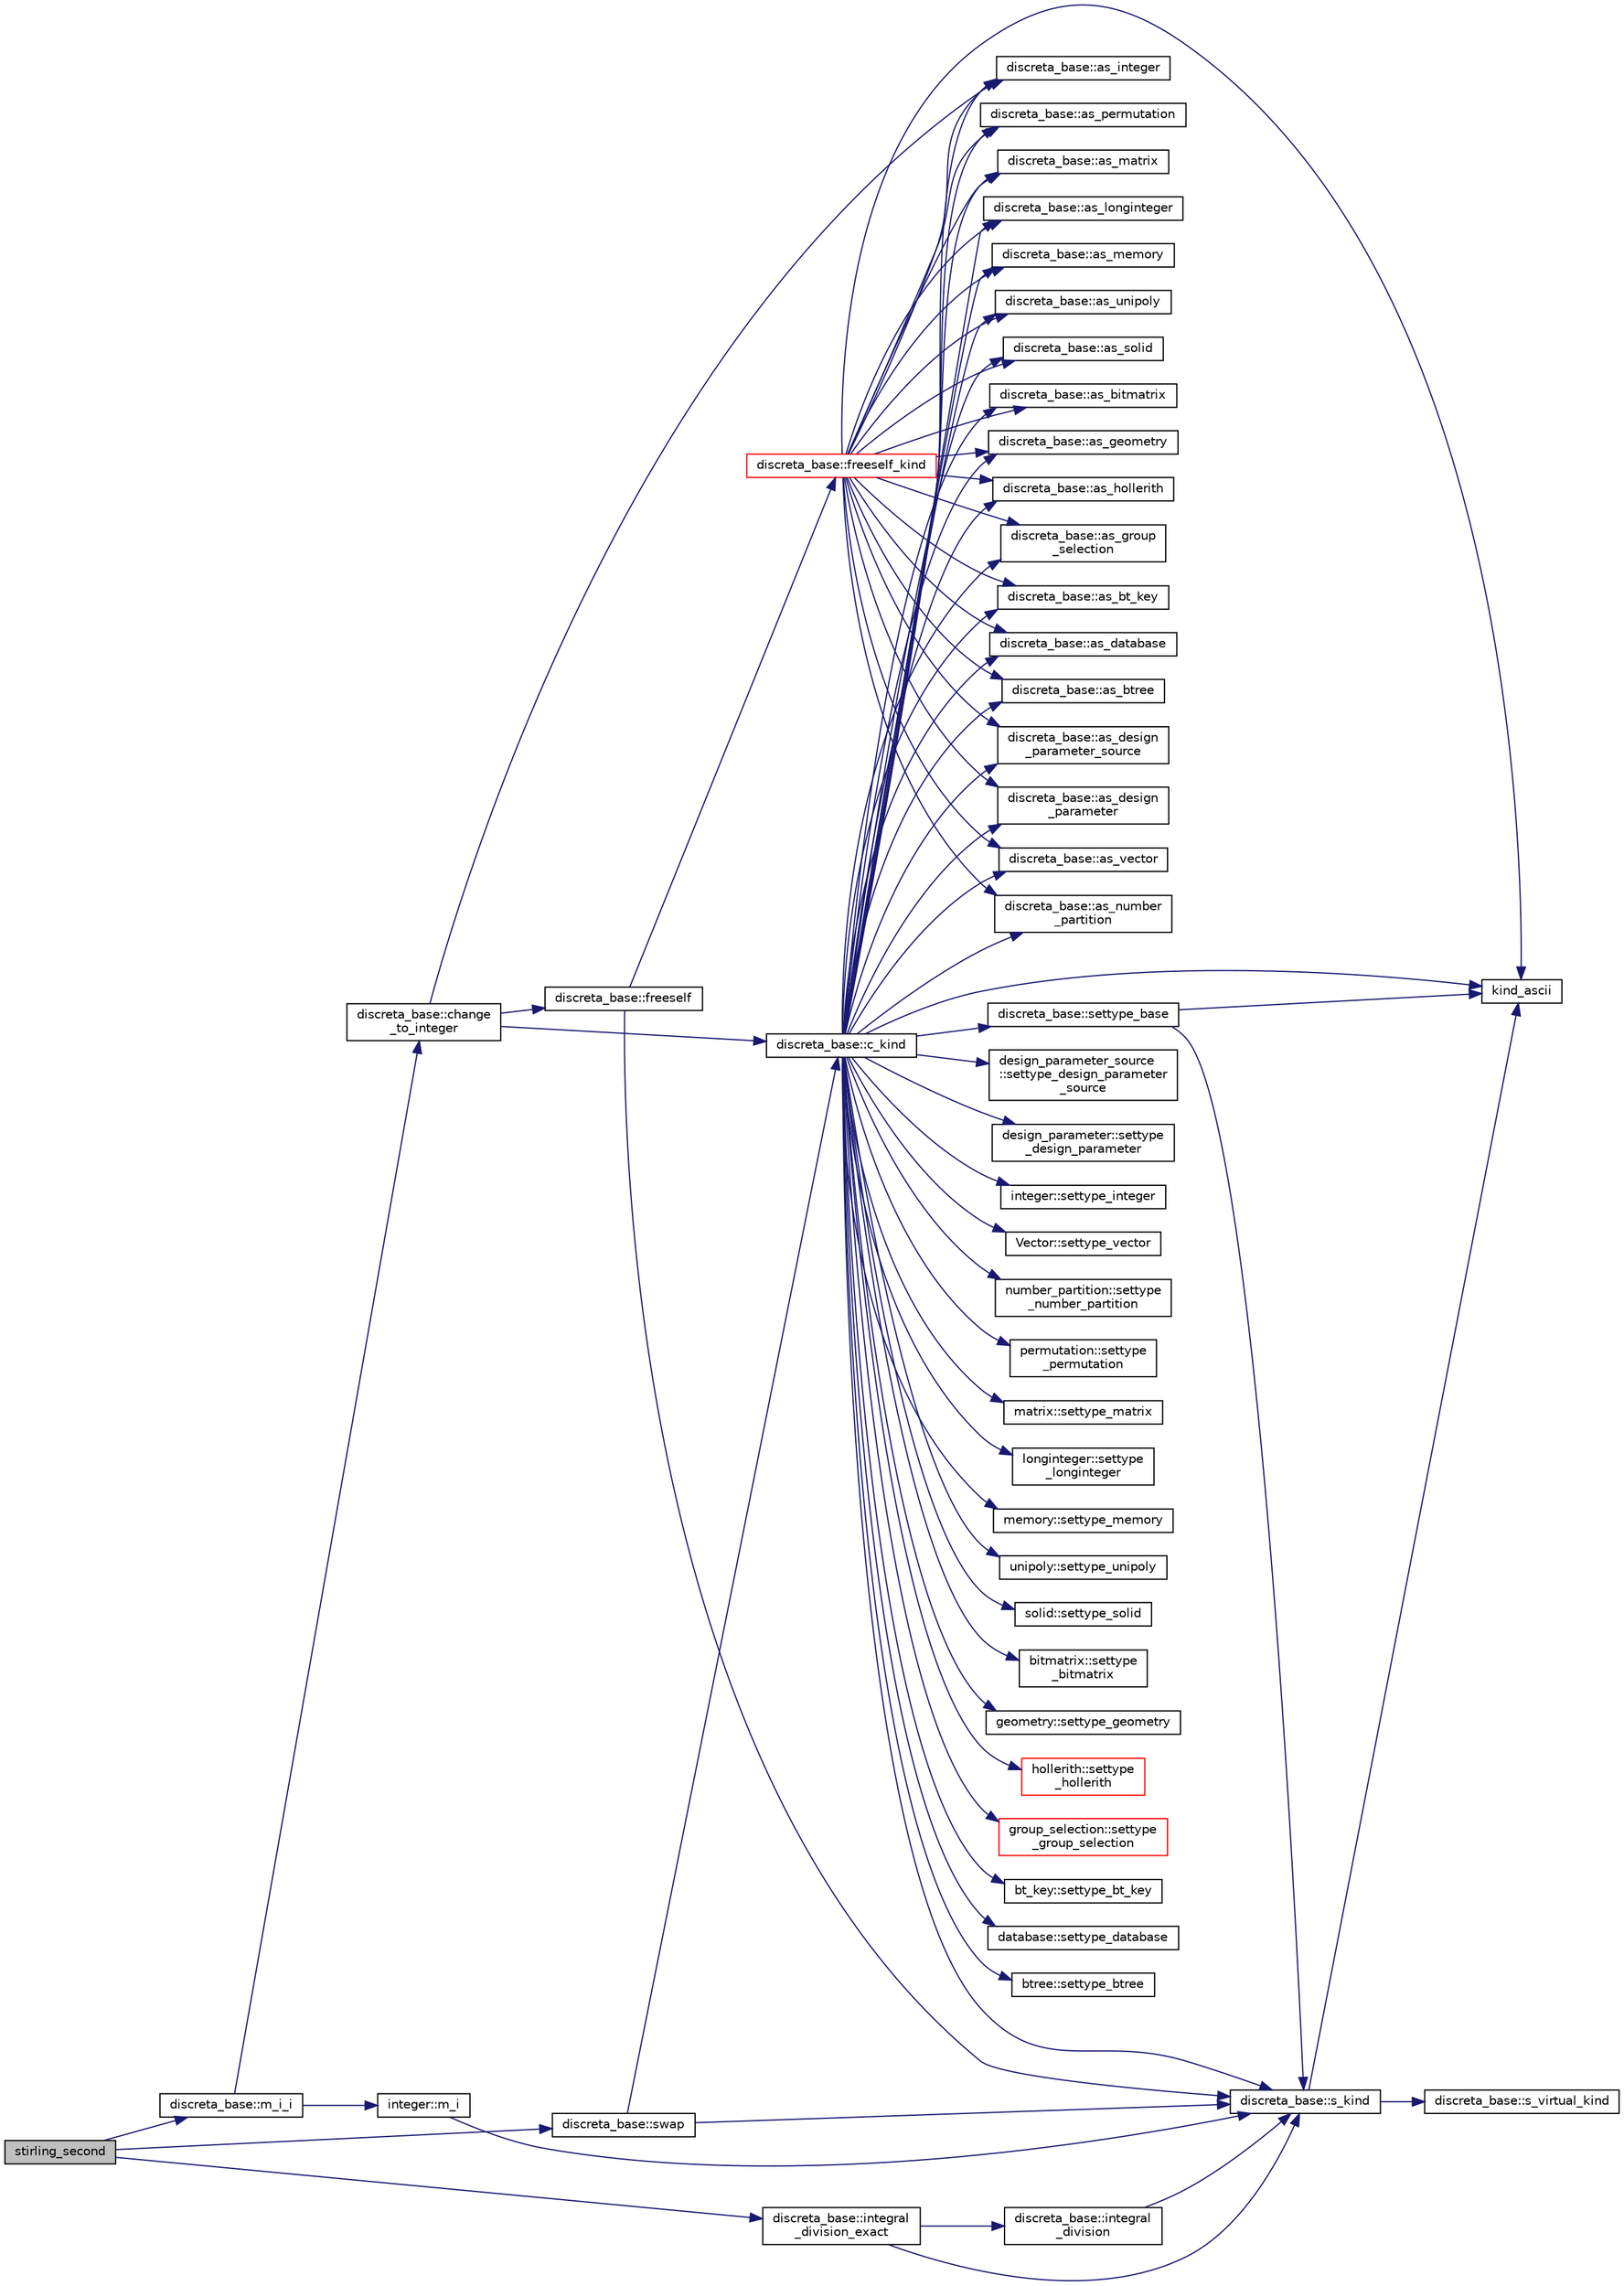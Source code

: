 digraph "stirling_second"
{
  edge [fontname="Helvetica",fontsize="10",labelfontname="Helvetica",labelfontsize="10"];
  node [fontname="Helvetica",fontsize="10",shape=record];
  rankdir="LR";
  Node4092 [label="stirling_second",height=0.2,width=0.4,color="black", fillcolor="grey75", style="filled", fontcolor="black"];
  Node4092 -> Node4093 [color="midnightblue",fontsize="10",style="solid",fontname="Helvetica"];
  Node4093 [label="discreta_base::m_i_i",height=0.2,width=0.4,color="black", fillcolor="white", style="filled",URL="$d7/d71/classdiscreta__base.html#aa231464a9d4bc233f66608021c9ad997"];
  Node4093 -> Node4094 [color="midnightblue",fontsize="10",style="solid",fontname="Helvetica"];
  Node4094 [label="discreta_base::change\l_to_integer",height=0.2,width=0.4,color="black", fillcolor="white", style="filled",URL="$d7/d71/classdiscreta__base.html#a58a5a5bd8f8e6f2dd7b4483b66dc7bb9"];
  Node4094 -> Node4095 [color="midnightblue",fontsize="10",style="solid",fontname="Helvetica"];
  Node4095 [label="discreta_base::freeself",height=0.2,width=0.4,color="black", fillcolor="white", style="filled",URL="$d7/d71/classdiscreta__base.html#a9a3c9501a562293b5667c11b9174d6e5"];
  Node4095 -> Node4096 [color="midnightblue",fontsize="10",style="solid",fontname="Helvetica"];
  Node4096 [label="discreta_base::freeself_kind",height=0.2,width=0.4,color="red", fillcolor="white", style="filled",URL="$d7/d71/classdiscreta__base.html#a63a23ada2165b3838fab719ed458cec8"];
  Node4096 -> Node4104 [color="midnightblue",fontsize="10",style="solid",fontname="Helvetica"];
  Node4104 [label="discreta_base::as_integer",height=0.2,width=0.4,color="black", fillcolor="white", style="filled",URL="$d7/d71/classdiscreta__base.html#a00d7691eaf874fd283d942692fe8dd26"];
  Node4096 -> Node4106 [color="midnightblue",fontsize="10",style="solid",fontname="Helvetica"];
  Node4106 [label="discreta_base::as_vector",height=0.2,width=0.4,color="black", fillcolor="white", style="filled",URL="$d7/d71/classdiscreta__base.html#a7bdd6cae39c380b128ee9e17e42cf020"];
  Node4096 -> Node4109 [color="midnightblue",fontsize="10",style="solid",fontname="Helvetica"];
  Node4109 [label="discreta_base::as_number\l_partition",height=0.2,width=0.4,color="black", fillcolor="white", style="filled",URL="$d7/d71/classdiscreta__base.html#a307aa09de0e925d46697707968ffab00"];
  Node4096 -> Node4111 [color="midnightblue",fontsize="10",style="solid",fontname="Helvetica"];
  Node4111 [label="discreta_base::as_permutation",height=0.2,width=0.4,color="black", fillcolor="white", style="filled",URL="$d7/d71/classdiscreta__base.html#aa4e72f36a82984239b12ae831e131098"];
  Node4096 -> Node4113 [color="midnightblue",fontsize="10",style="solid",fontname="Helvetica"];
  Node4113 [label="discreta_base::as_matrix",height=0.2,width=0.4,color="black", fillcolor="white", style="filled",URL="$d7/d71/classdiscreta__base.html#ae4d7f56d917a4707b838fbffde6467ff"];
  Node4096 -> Node4116 [color="midnightblue",fontsize="10",style="solid",fontname="Helvetica"];
  Node4116 [label="discreta_base::as_longinteger",height=0.2,width=0.4,color="black", fillcolor="white", style="filled",URL="$d7/d71/classdiscreta__base.html#a20a094639eb711b10c8694c51937f7cd"];
  Node4096 -> Node4119 [color="midnightblue",fontsize="10",style="solid",fontname="Helvetica"];
  Node4119 [label="discreta_base::as_memory",height=0.2,width=0.4,color="black", fillcolor="white", style="filled",URL="$d7/d71/classdiscreta__base.html#ad94b2d7dce0cd4fa22db57f6e79c4bd2"];
  Node4096 -> Node4121 [color="midnightblue",fontsize="10",style="solid",fontname="Helvetica"];
  Node4121 [label="discreta_base::as_unipoly",height=0.2,width=0.4,color="black", fillcolor="white", style="filled",URL="$d7/d71/classdiscreta__base.html#ad50d8027f039fe5c2478cddb243adc9d"];
  Node4096 -> Node4123 [color="midnightblue",fontsize="10",style="solid",fontname="Helvetica"];
  Node4123 [label="discreta_base::as_solid",height=0.2,width=0.4,color="black", fillcolor="white", style="filled",URL="$d7/d71/classdiscreta__base.html#a1fc5f2b85ec97ab0a69dd64903c970a5"];
  Node4096 -> Node4125 [color="midnightblue",fontsize="10",style="solid",fontname="Helvetica"];
  Node4125 [label="discreta_base::as_bitmatrix",height=0.2,width=0.4,color="black", fillcolor="white", style="filled",URL="$d7/d71/classdiscreta__base.html#a071ad54ea8ef6c9d1d15f532e5a76df6"];
  Node4096 -> Node4127 [color="midnightblue",fontsize="10",style="solid",fontname="Helvetica"];
  Node4127 [label="discreta_base::as_geometry",height=0.2,width=0.4,color="black", fillcolor="white", style="filled",URL="$d7/d71/classdiscreta__base.html#a38fc7b4cdd830703e9d87354b79bc5c8"];
  Node4096 -> Node4129 [color="midnightblue",fontsize="10",style="solid",fontname="Helvetica"];
  Node4129 [label="discreta_base::as_hollerith",height=0.2,width=0.4,color="black", fillcolor="white", style="filled",URL="$d7/d71/classdiscreta__base.html#a3e66f82711f314710107e2f29e589690"];
  Node4096 -> Node4131 [color="midnightblue",fontsize="10",style="solid",fontname="Helvetica"];
  Node4131 [label="discreta_base::as_group\l_selection",height=0.2,width=0.4,color="black", fillcolor="white", style="filled",URL="$d7/d71/classdiscreta__base.html#aae1bac4883c567718bef9fb610abbdc8"];
  Node4096 -> Node4133 [color="midnightblue",fontsize="10",style="solid",fontname="Helvetica"];
  Node4133 [label="discreta_base::as_bt_key",height=0.2,width=0.4,color="black", fillcolor="white", style="filled",URL="$d7/d71/classdiscreta__base.html#a2734c6e08dca17cf6588bd5064ec1b9f"];
  Node4096 -> Node4135 [color="midnightblue",fontsize="10",style="solid",fontname="Helvetica"];
  Node4135 [label="discreta_base::as_database",height=0.2,width=0.4,color="black", fillcolor="white", style="filled",URL="$d7/d71/classdiscreta__base.html#ab055d39d58210a2b03ba3d33703b09a9"];
  Node4096 -> Node4137 [color="midnightblue",fontsize="10",style="solid",fontname="Helvetica"];
  Node4137 [label="discreta_base::as_btree",height=0.2,width=0.4,color="black", fillcolor="white", style="filled",URL="$d7/d71/classdiscreta__base.html#a78e76674cef2ec113c17989c11288778"];
  Node4096 -> Node4139 [color="midnightblue",fontsize="10",style="solid",fontname="Helvetica"];
  Node4139 [label="discreta_base::as_design\l_parameter_source",height=0.2,width=0.4,color="black", fillcolor="white", style="filled",URL="$d7/d71/classdiscreta__base.html#a59cbf837c6582ded5bc586265d13d81a"];
  Node4096 -> Node4141 [color="midnightblue",fontsize="10",style="solid",fontname="Helvetica"];
  Node4141 [label="discreta_base::as_design\l_parameter",height=0.2,width=0.4,color="black", fillcolor="white", style="filled",URL="$d7/d71/classdiscreta__base.html#aab24ff38ea1c5471ab3de42e014d0f2a"];
  Node4096 -> Node4100 [color="midnightblue",fontsize="10",style="solid",fontname="Helvetica"];
  Node4100 [label="kind_ascii",height=0.2,width=0.4,color="black", fillcolor="white", style="filled",URL="$d9/d60/discreta_8h.html#ad0ce825a9f29bc6cec27e1b64cfe27bf"];
  Node4095 -> Node4098 [color="midnightblue",fontsize="10",style="solid",fontname="Helvetica"];
  Node4098 [label="discreta_base::s_kind",height=0.2,width=0.4,color="black", fillcolor="white", style="filled",URL="$d7/d71/classdiscreta__base.html#a8a830025c74adbbc3362418a7c2ba157"];
  Node4098 -> Node4099 [color="midnightblue",fontsize="10",style="solid",fontname="Helvetica"];
  Node4099 [label="discreta_base::s_virtual_kind",height=0.2,width=0.4,color="black", fillcolor="white", style="filled",URL="$d7/d71/classdiscreta__base.html#a52778a6d6943a468be083d0785d418fb"];
  Node4098 -> Node4100 [color="midnightblue",fontsize="10",style="solid",fontname="Helvetica"];
  Node4094 -> Node4143 [color="midnightblue",fontsize="10",style="solid",fontname="Helvetica"];
  Node4143 [label="discreta_base::c_kind",height=0.2,width=0.4,color="black", fillcolor="white", style="filled",URL="$d7/d71/classdiscreta__base.html#adc2ff61589c2d083688e7a43f333cb62"];
  Node4143 -> Node4144 [color="midnightblue",fontsize="10",style="solid",fontname="Helvetica"];
  Node4144 [label="discreta_base::settype_base",height=0.2,width=0.4,color="black", fillcolor="white", style="filled",URL="$d7/d71/classdiscreta__base.html#a4f42899a89447d1c3993ea07c38f8ad4"];
  Node4144 -> Node4098 [color="midnightblue",fontsize="10",style="solid",fontname="Helvetica"];
  Node4144 -> Node4100 [color="midnightblue",fontsize="10",style="solid",fontname="Helvetica"];
  Node4143 -> Node4104 [color="midnightblue",fontsize="10",style="solid",fontname="Helvetica"];
  Node4143 -> Node4145 [color="midnightblue",fontsize="10",style="solid",fontname="Helvetica"];
  Node4145 [label="integer::settype_integer",height=0.2,width=0.4,color="black", fillcolor="white", style="filled",URL="$d0/de5/classinteger.html#a6265c65ef311229acd513d748faba796"];
  Node4143 -> Node4106 [color="midnightblue",fontsize="10",style="solid",fontname="Helvetica"];
  Node4143 -> Node4146 [color="midnightblue",fontsize="10",style="solid",fontname="Helvetica"];
  Node4146 [label="Vector::settype_vector",height=0.2,width=0.4,color="black", fillcolor="white", style="filled",URL="$d5/db2/class_vector.html#a34e0d00b18c051f23904a8429fa6c8b4"];
  Node4143 -> Node4109 [color="midnightblue",fontsize="10",style="solid",fontname="Helvetica"];
  Node4143 -> Node4147 [color="midnightblue",fontsize="10",style="solid",fontname="Helvetica"];
  Node4147 [label="number_partition::settype\l_number_partition",height=0.2,width=0.4,color="black", fillcolor="white", style="filled",URL="$df/d50/classnumber__partition.html#a3aaec1b557758f643ffc8555bbc358be"];
  Node4143 -> Node4111 [color="midnightblue",fontsize="10",style="solid",fontname="Helvetica"];
  Node4143 -> Node4148 [color="midnightblue",fontsize="10",style="solid",fontname="Helvetica"];
  Node4148 [label="permutation::settype\l_permutation",height=0.2,width=0.4,color="black", fillcolor="white", style="filled",URL="$d0/d08/classpermutation.html#af1eea29f86195cede9562e444664c28c"];
  Node4143 -> Node4113 [color="midnightblue",fontsize="10",style="solid",fontname="Helvetica"];
  Node4143 -> Node4149 [color="midnightblue",fontsize="10",style="solid",fontname="Helvetica"];
  Node4149 [label="matrix::settype_matrix",height=0.2,width=0.4,color="black", fillcolor="white", style="filled",URL="$d1/d8d/classmatrix.html#a1780283a64a789e4084d792683d276bb"];
  Node4143 -> Node4116 [color="midnightblue",fontsize="10",style="solid",fontname="Helvetica"];
  Node4143 -> Node4150 [color="midnightblue",fontsize="10",style="solid",fontname="Helvetica"];
  Node4150 [label="longinteger::settype\l_longinteger",height=0.2,width=0.4,color="black", fillcolor="white", style="filled",URL="$d3/d71/classlonginteger.html#ae5f811ece8df31b9ff114368a18e1dc5"];
  Node4143 -> Node4119 [color="midnightblue",fontsize="10",style="solid",fontname="Helvetica"];
  Node4143 -> Node4151 [color="midnightblue",fontsize="10",style="solid",fontname="Helvetica"];
  Node4151 [label="memory::settype_memory",height=0.2,width=0.4,color="black", fillcolor="white", style="filled",URL="$d8/d99/classmemory.html#a33aae277f9b8fe36b02e9d5da895451b"];
  Node4143 -> Node4121 [color="midnightblue",fontsize="10",style="solid",fontname="Helvetica"];
  Node4143 -> Node4152 [color="midnightblue",fontsize="10",style="solid",fontname="Helvetica"];
  Node4152 [label="unipoly::settype_unipoly",height=0.2,width=0.4,color="black", fillcolor="white", style="filled",URL="$d1/d89/classunipoly.html#a8db854fcc85c5e1150b1f1b1c005c95b"];
  Node4143 -> Node4123 [color="midnightblue",fontsize="10",style="solid",fontname="Helvetica"];
  Node4143 -> Node4153 [color="midnightblue",fontsize="10",style="solid",fontname="Helvetica"];
  Node4153 [label="solid::settype_solid",height=0.2,width=0.4,color="black", fillcolor="white", style="filled",URL="$d8/def/classsolid.html#a775bd4821f75a8aee4ea3d4335ff90e0"];
  Node4143 -> Node4125 [color="midnightblue",fontsize="10",style="solid",fontname="Helvetica"];
  Node4143 -> Node4154 [color="midnightblue",fontsize="10",style="solid",fontname="Helvetica"];
  Node4154 [label="bitmatrix::settype\l_bitmatrix",height=0.2,width=0.4,color="black", fillcolor="white", style="filled",URL="$de/dc8/classbitmatrix.html#acb571d947f9526665ebbdc0ce3e2a973"];
  Node4143 -> Node4127 [color="midnightblue",fontsize="10",style="solid",fontname="Helvetica"];
  Node4143 -> Node4155 [color="midnightblue",fontsize="10",style="solid",fontname="Helvetica"];
  Node4155 [label="geometry::settype_geometry",height=0.2,width=0.4,color="black", fillcolor="white", style="filled",URL="$da/d44/classgeometry.html#ab4a336baba6a3f56f5ffa053a5be5ba7"];
  Node4143 -> Node4129 [color="midnightblue",fontsize="10",style="solid",fontname="Helvetica"];
  Node4143 -> Node4156 [color="midnightblue",fontsize="10",style="solid",fontname="Helvetica"];
  Node4156 [label="hollerith::settype\l_hollerith",height=0.2,width=0.4,color="red", fillcolor="white", style="filled",URL="$d8/d99/classhollerith.html#a23bbd4acfc88a0e90f1245f243f51f76"];
  Node4143 -> Node4131 [color="midnightblue",fontsize="10",style="solid",fontname="Helvetica"];
  Node4143 -> Node4158 [color="midnightblue",fontsize="10",style="solid",fontname="Helvetica"];
  Node4158 [label="group_selection::settype\l_group_selection",height=0.2,width=0.4,color="red", fillcolor="white", style="filled",URL="$d6/db0/classgroup__selection.html#a015ed73b7b8d784bedd4d11ac1fc0ec1"];
  Node4143 -> Node4133 [color="midnightblue",fontsize="10",style="solid",fontname="Helvetica"];
  Node4143 -> Node4161 [color="midnightblue",fontsize="10",style="solid",fontname="Helvetica"];
  Node4161 [label="bt_key::settype_bt_key",height=0.2,width=0.4,color="black", fillcolor="white", style="filled",URL="$d1/de5/classbt__key.html#a352bb10beb7c789d8d29373035824800"];
  Node4143 -> Node4135 [color="midnightblue",fontsize="10",style="solid",fontname="Helvetica"];
  Node4143 -> Node4162 [color="midnightblue",fontsize="10",style="solid",fontname="Helvetica"];
  Node4162 [label="database::settype_database",height=0.2,width=0.4,color="black", fillcolor="white", style="filled",URL="$db/d72/classdatabase.html#a014639aa001462e480eb1f3984839b72"];
  Node4143 -> Node4137 [color="midnightblue",fontsize="10",style="solid",fontname="Helvetica"];
  Node4143 -> Node4163 [color="midnightblue",fontsize="10",style="solid",fontname="Helvetica"];
  Node4163 [label="btree::settype_btree",height=0.2,width=0.4,color="black", fillcolor="white", style="filled",URL="$dd/db0/classbtree.html#a5a1b9773c848908a6050cc733d2d9780"];
  Node4143 -> Node4139 [color="midnightblue",fontsize="10",style="solid",fontname="Helvetica"];
  Node4143 -> Node4164 [color="midnightblue",fontsize="10",style="solid",fontname="Helvetica"];
  Node4164 [label="design_parameter_source\l::settype_design_parameter\l_source",height=0.2,width=0.4,color="black", fillcolor="white", style="filled",URL="$df/d4b/classdesign__parameter__source.html#a3af3b851df87bd1661fb9c9ce18822c8"];
  Node4143 -> Node4141 [color="midnightblue",fontsize="10",style="solid",fontname="Helvetica"];
  Node4143 -> Node4165 [color="midnightblue",fontsize="10",style="solid",fontname="Helvetica"];
  Node4165 [label="design_parameter::settype\l_design_parameter",height=0.2,width=0.4,color="black", fillcolor="white", style="filled",URL="$da/d94/classdesign__parameter.html#a8b19d277f2b7d09c2531a527dfc0359e"];
  Node4143 -> Node4100 [color="midnightblue",fontsize="10",style="solid",fontname="Helvetica"];
  Node4143 -> Node4098 [color="midnightblue",fontsize="10",style="solid",fontname="Helvetica"];
  Node4094 -> Node4104 [color="midnightblue",fontsize="10",style="solid",fontname="Helvetica"];
  Node4093 -> Node4166 [color="midnightblue",fontsize="10",style="solid",fontname="Helvetica"];
  Node4166 [label="integer::m_i",height=0.2,width=0.4,color="black", fillcolor="white", style="filled",URL="$d0/de5/classinteger.html#a869091f0a0f35f5354c8c4a70250e8a9"];
  Node4166 -> Node4098 [color="midnightblue",fontsize="10",style="solid",fontname="Helvetica"];
  Node4092 -> Node4167 [color="midnightblue",fontsize="10",style="solid",fontname="Helvetica"];
  Node4167 [label="discreta_base::integral\l_division_exact",height=0.2,width=0.4,color="black", fillcolor="white", style="filled",URL="$d7/d71/classdiscreta__base.html#a77aa5f7ddec1f6baa8fb39fa16f479af"];
  Node4167 -> Node4098 [color="midnightblue",fontsize="10",style="solid",fontname="Helvetica"];
  Node4167 -> Node4168 [color="midnightblue",fontsize="10",style="solid",fontname="Helvetica"];
  Node4168 [label="discreta_base::integral\l_division",height=0.2,width=0.4,color="black", fillcolor="white", style="filled",URL="$d7/d71/classdiscreta__base.html#a92b3001ac35af9185b316c0d8f89070e"];
  Node4168 -> Node4098 [color="midnightblue",fontsize="10",style="solid",fontname="Helvetica"];
  Node4092 -> Node4169 [color="midnightblue",fontsize="10",style="solid",fontname="Helvetica"];
  Node4169 [label="discreta_base::swap",height=0.2,width=0.4,color="black", fillcolor="white", style="filled",URL="$d7/d71/classdiscreta__base.html#a2e8acbb9d3476675dac5b6a583b0293e"];
  Node4169 -> Node4098 [color="midnightblue",fontsize="10",style="solid",fontname="Helvetica"];
  Node4169 -> Node4143 [color="midnightblue",fontsize="10",style="solid",fontname="Helvetica"];
}
